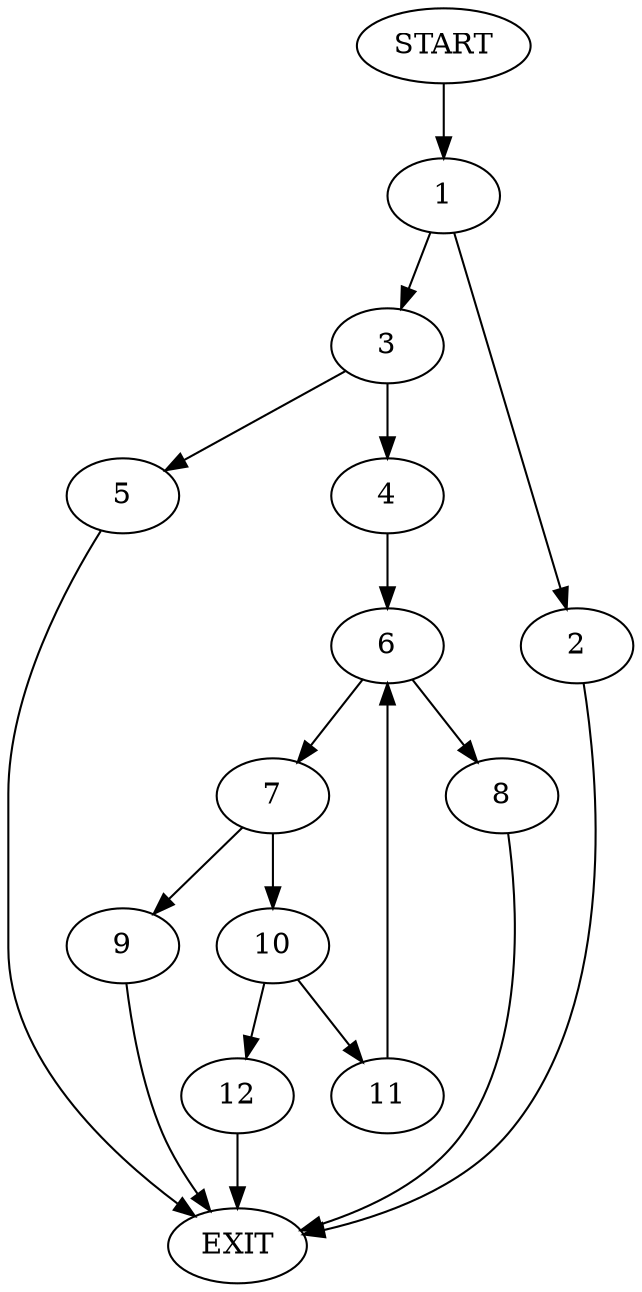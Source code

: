 digraph {
0 [label="START"]
13 [label="EXIT"]
0 -> 1
1 -> 2
1 -> 3
3 -> 4
3 -> 5
2 -> 13
4 -> 6
5 -> 13
6 -> 7
6 -> 8
7 -> 9
7 -> 10
8 -> 13
10 -> 11
10 -> 12
9 -> 13
12 -> 13
11 -> 6
}
